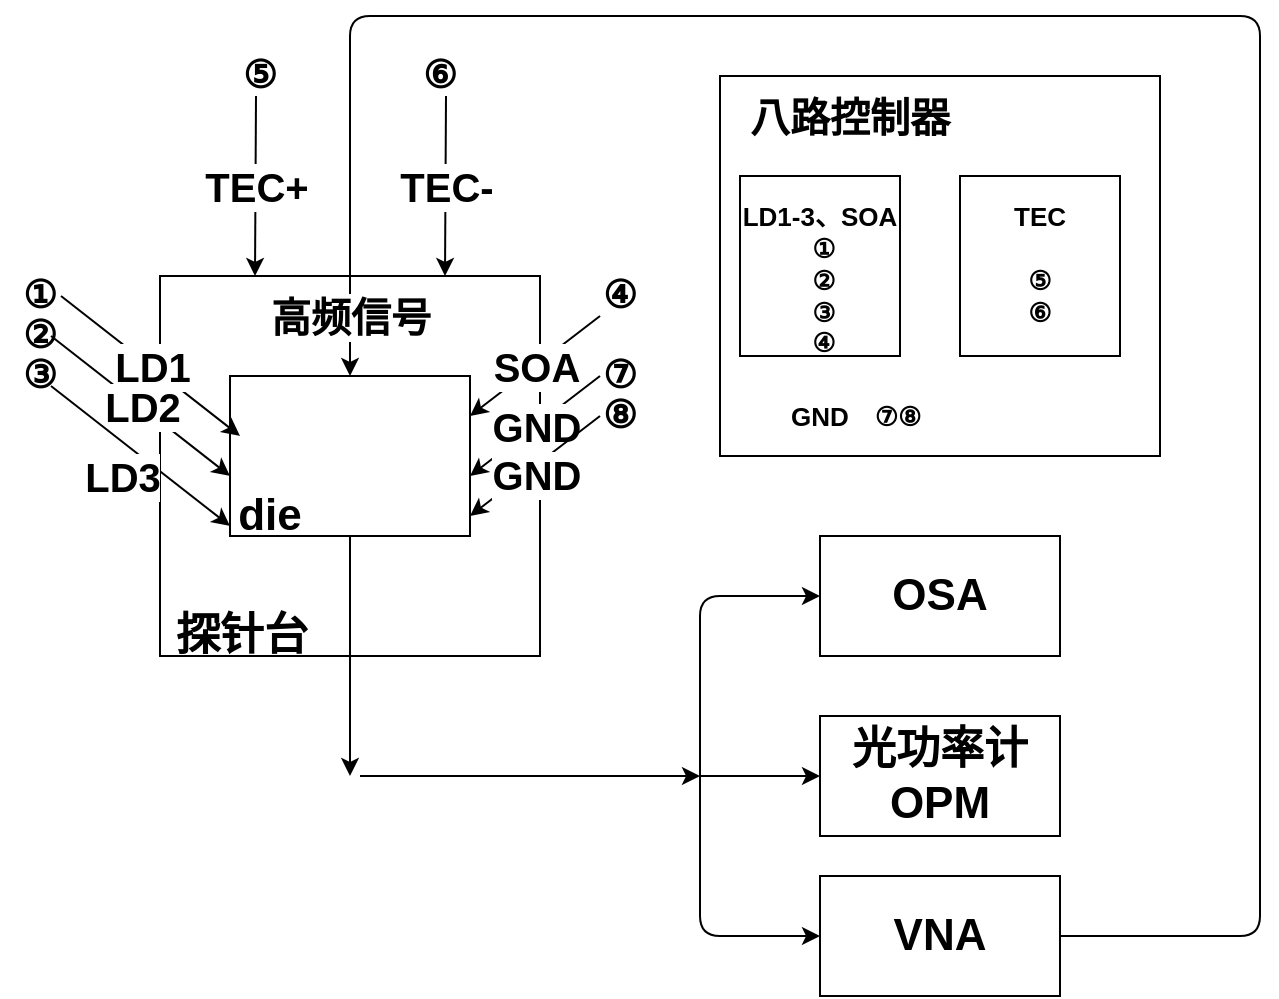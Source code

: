 <mxfile version="14.6.13" type="device"><diagram id="tqKQqHK6E8BovXVPF0nM" name="第 1 页"><mxGraphModel dx="1024" dy="592" grid="1" gridSize="10" guides="1" tooltips="1" connect="1" arrows="1" fold="1" page="1" pageScale="1" pageWidth="827" pageHeight="1169" math="0" shadow="0"><root><mxCell id="0"/><mxCell id="1" parent="0"/><mxCell id="ceBbfPBQd9KPvPMMi_4J-3" value="" style="whiteSpace=wrap;html=1;aspect=fixed;" vertex="1" parent="1"><mxGeometry x="100" y="170" width="190" height="190" as="geometry"/></mxCell><mxCell id="ceBbfPBQd9KPvPMMi_4J-4" value="" style="rounded=0;whiteSpace=wrap;html=1;" vertex="1" parent="1"><mxGeometry x="135" y="220" width="120" height="80" as="geometry"/></mxCell><mxCell id="ceBbfPBQd9KPvPMMi_4J-6" value="&lt;b&gt;&lt;font style=&quot;font-size: 22px&quot;&gt;die&lt;/font&gt;&lt;/b&gt;" style="text;html=1;strokeColor=none;fillColor=none;align=center;verticalAlign=middle;whiteSpace=wrap;rounded=0;" vertex="1" parent="1"><mxGeometry x="135" y="280" width="40" height="20" as="geometry"/></mxCell><mxCell id="ceBbfPBQd9KPvPMMi_4J-7" value="&lt;b&gt;&lt;font style=&quot;font-size: 22px&quot;&gt;探针台&lt;/font&gt;&lt;/b&gt;" style="text;html=1;strokeColor=none;fillColor=none;align=center;verticalAlign=middle;whiteSpace=wrap;rounded=0;" vertex="1" parent="1"><mxGeometry x="100" y="340" width="82" height="20" as="geometry"/></mxCell><mxCell id="ceBbfPBQd9KPvPMMi_4J-8" value="" style="endArrow=classic;html=1;entryX=0.25;entryY=0;entryDx=0;entryDy=0;" edge="1" parent="1" target="ceBbfPBQd9KPvPMMi_4J-3"><mxGeometry relative="1" as="geometry"><mxPoint x="148" y="80" as="sourcePoint"/><mxPoint x="170" y="180" as="targetPoint"/></mxGeometry></mxCell><mxCell id="ceBbfPBQd9KPvPMMi_4J-9" value="&lt;b&gt;&lt;font style=&quot;font-size: 20px&quot;&gt;TEC+&lt;/font&gt;&lt;/b&gt;" style="edgeLabel;resizable=0;html=1;align=center;verticalAlign=middle;" connectable="0" vertex="1" parent="ceBbfPBQd9KPvPMMi_4J-8"><mxGeometry relative="1" as="geometry"/></mxCell><mxCell id="ceBbfPBQd9KPvPMMi_4J-10" value="" style="endArrow=classic;html=1;entryX=0.75;entryY=0;entryDx=0;entryDy=0;" edge="1" parent="1" target="ceBbfPBQd9KPvPMMi_4J-3"><mxGeometry relative="1" as="geometry"><mxPoint x="243" y="80" as="sourcePoint"/><mxPoint x="360" y="70" as="targetPoint"/></mxGeometry></mxCell><mxCell id="ceBbfPBQd9KPvPMMi_4J-11" value="&lt;b&gt;&lt;font style=&quot;font-size: 20px&quot;&gt;TEC-&lt;/font&gt;&lt;/b&gt;" style="edgeLabel;resizable=0;html=1;align=center;verticalAlign=middle;" connectable="0" vertex="1" parent="ceBbfPBQd9KPvPMMi_4J-10"><mxGeometry relative="1" as="geometry"/></mxCell><mxCell id="ceBbfPBQd9KPvPMMi_4J-13" value="" style="endArrow=classic;html=1;" edge="1" parent="1"><mxGeometry relative="1" as="geometry"><mxPoint x="50.5" y="180" as="sourcePoint"/><mxPoint x="140" y="250" as="targetPoint"/></mxGeometry></mxCell><mxCell id="ceBbfPBQd9KPvPMMi_4J-14" value="&lt;b&gt;&lt;font style=&quot;font-size: 20px&quot;&gt;LD1&lt;/font&gt;&lt;/b&gt;" style="edgeLabel;resizable=0;html=1;align=center;verticalAlign=middle;" connectable="0" vertex="1" parent="ceBbfPBQd9KPvPMMi_4J-13"><mxGeometry relative="1" as="geometry"/></mxCell><mxCell id="ceBbfPBQd9KPvPMMi_4J-15" value="" style="endArrow=classic;html=1;" edge="1" parent="1"><mxGeometry relative="1" as="geometry"><mxPoint x="45.5" y="200" as="sourcePoint"/><mxPoint x="135" y="270" as="targetPoint"/></mxGeometry></mxCell><mxCell id="ceBbfPBQd9KPvPMMi_4J-16" value="&lt;b&gt;&lt;font style=&quot;font-size: 20px&quot;&gt;LD2&lt;/font&gt;&lt;/b&gt;" style="edgeLabel;resizable=0;html=1;align=center;verticalAlign=middle;" connectable="0" vertex="1" parent="ceBbfPBQd9KPvPMMi_4J-15"><mxGeometry relative="1" as="geometry"/></mxCell><mxCell id="ceBbfPBQd9KPvPMMi_4J-17" value="" style="endArrow=classic;html=1;" edge="1" parent="1"><mxGeometry relative="1" as="geometry"><mxPoint x="45.5" y="225" as="sourcePoint"/><mxPoint x="135" y="295" as="targetPoint"/></mxGeometry></mxCell><mxCell id="ceBbfPBQd9KPvPMMi_4J-18" value="&lt;b&gt;&lt;font style=&quot;font-size: 20px&quot;&gt;LD3&lt;/font&gt;&lt;/b&gt;" style="edgeLabel;resizable=0;html=1;align=center;verticalAlign=middle;" connectable="0" vertex="1" parent="ceBbfPBQd9KPvPMMi_4J-17"><mxGeometry relative="1" as="geometry"><mxPoint x="-10" y="10" as="offset"/></mxGeometry></mxCell><mxCell id="ceBbfPBQd9KPvPMMi_4J-19" value="" style="endArrow=classic;html=1;entryX=1;entryY=0.25;entryDx=0;entryDy=0;" edge="1" parent="1" target="ceBbfPBQd9KPvPMMi_4J-4"><mxGeometry relative="1" as="geometry"><mxPoint x="320" y="190" as="sourcePoint"/><mxPoint x="389.5" y="250" as="targetPoint"/></mxGeometry></mxCell><mxCell id="ceBbfPBQd9KPvPMMi_4J-20" value="&lt;b&gt;&lt;font style=&quot;font-size: 20px&quot;&gt;SOA&lt;/font&gt;&lt;/b&gt;" style="edgeLabel;resizable=0;html=1;align=center;verticalAlign=middle;" connectable="0" vertex="1" parent="ceBbfPBQd9KPvPMMi_4J-19"><mxGeometry relative="1" as="geometry"/></mxCell><mxCell id="ceBbfPBQd9KPvPMMi_4J-21" value="" style="endArrow=classic;html=1;entryX=1;entryY=0.25;entryDx=0;entryDy=0;" edge="1" parent="1"><mxGeometry relative="1" as="geometry"><mxPoint x="320" y="220" as="sourcePoint"/><mxPoint x="255" y="270" as="targetPoint"/></mxGeometry></mxCell><mxCell id="ceBbfPBQd9KPvPMMi_4J-22" value="&lt;b&gt;&lt;font style=&quot;font-size: 20px&quot;&gt;GND&lt;/font&gt;&lt;/b&gt;" style="edgeLabel;resizable=0;html=1;align=center;verticalAlign=middle;" connectable="0" vertex="1" parent="ceBbfPBQd9KPvPMMi_4J-21"><mxGeometry relative="1" as="geometry"/></mxCell><mxCell id="ceBbfPBQd9KPvPMMi_4J-23" value="" style="endArrow=classic;html=1;entryX=1;entryY=0.25;entryDx=0;entryDy=0;" edge="1" parent="1"><mxGeometry relative="1" as="geometry"><mxPoint x="320" y="240" as="sourcePoint"/><mxPoint x="255" y="290" as="targetPoint"/></mxGeometry></mxCell><mxCell id="ceBbfPBQd9KPvPMMi_4J-24" value="&lt;b&gt;&lt;font style=&quot;font-size: 20px&quot;&gt;GND&lt;/font&gt;&lt;/b&gt;" style="edgeLabel;resizable=0;html=1;align=center;verticalAlign=middle;" connectable="0" vertex="1" parent="ceBbfPBQd9KPvPMMi_4J-23"><mxGeometry relative="1" as="geometry"><mxPoint y="4" as="offset"/></mxGeometry></mxCell><mxCell id="ceBbfPBQd9KPvPMMi_4J-26" value="" style="endArrow=classic;html=1;exitX=0.5;exitY=1;exitDx=0;exitDy=0;" edge="1" parent="1" source="ceBbfPBQd9KPvPMMi_4J-4"><mxGeometry width="50" height="50" relative="1" as="geometry"><mxPoint x="390" y="290" as="sourcePoint"/><mxPoint x="195" y="420" as="targetPoint"/></mxGeometry></mxCell><mxCell id="ceBbfPBQd9KPvPMMi_4J-27" value="" style="endArrow=classic;html=1;" edge="1" parent="1"><mxGeometry width="50" height="50" relative="1" as="geometry"><mxPoint x="200" y="420" as="sourcePoint"/><mxPoint x="370" y="420" as="targetPoint"/></mxGeometry></mxCell><mxCell id="ceBbfPBQd9KPvPMMi_4J-29" value="" style="endArrow=classic;html=1;" edge="1" parent="1"><mxGeometry width="50" height="50" relative="1" as="geometry"><mxPoint x="370" y="420" as="sourcePoint"/><mxPoint x="430" y="330" as="targetPoint"/><Array as="points"><mxPoint x="370" y="330"/></Array></mxGeometry></mxCell><mxCell id="ceBbfPBQd9KPvPMMi_4J-30" value="" style="endArrow=classic;html=1;" edge="1" parent="1"><mxGeometry width="50" height="50" relative="1" as="geometry"><mxPoint x="370" y="420" as="sourcePoint"/><mxPoint x="430" y="500" as="targetPoint"/><Array as="points"><mxPoint x="370" y="500"/></Array></mxGeometry></mxCell><mxCell id="ceBbfPBQd9KPvPMMi_4J-31" value="" style="endArrow=classic;html=1;" edge="1" parent="1"><mxGeometry width="50" height="50" relative="1" as="geometry"><mxPoint x="370" y="420" as="sourcePoint"/><mxPoint x="430" y="420" as="targetPoint"/></mxGeometry></mxCell><mxCell id="ceBbfPBQd9KPvPMMi_4J-33" value="&lt;b&gt;&lt;font style=&quot;font-size: 22px&quot;&gt;OSA&lt;/font&gt;&lt;/b&gt;" style="rounded=0;whiteSpace=wrap;html=1;" vertex="1" parent="1"><mxGeometry x="430" y="300" width="120" height="60" as="geometry"/></mxCell><mxCell id="ceBbfPBQd9KPvPMMi_4J-34" value="&lt;b&gt;&lt;font style=&quot;font-size: 22px&quot;&gt;光功率计OPM&lt;/font&gt;&lt;/b&gt;" style="rounded=0;whiteSpace=wrap;html=1;" vertex="1" parent="1"><mxGeometry x="430" y="390" width="120" height="60" as="geometry"/></mxCell><mxCell id="ceBbfPBQd9KPvPMMi_4J-35" value="&lt;b&gt;&lt;font style=&quot;font-size: 22px&quot;&gt;VNA&lt;/font&gt;&lt;/b&gt;" style="rounded=0;whiteSpace=wrap;html=1;" vertex="1" parent="1"><mxGeometry x="430" y="470" width="120" height="60" as="geometry"/></mxCell><mxCell id="ceBbfPBQd9KPvPMMi_4J-43" value="" style="endArrow=classic;html=1;exitX=1;exitY=0.5;exitDx=0;exitDy=0;entryX=0.5;entryY=0;entryDx=0;entryDy=0;" edge="1" parent="1" source="ceBbfPBQd9KPvPMMi_4J-35" target="ceBbfPBQd9KPvPMMi_4J-4"><mxGeometry relative="1" as="geometry"><mxPoint x="360" y="240" as="sourcePoint"/><mxPoint x="460" y="240" as="targetPoint"/><Array as="points"><mxPoint x="650" y="500"/><mxPoint x="650" y="40"/><mxPoint x="195" y="40"/></Array></mxGeometry></mxCell><mxCell id="ceBbfPBQd9KPvPMMi_4J-45" value="&lt;b&gt;&lt;font style=&quot;font-size: 20px&quot;&gt;高频信号&lt;/font&gt;&lt;/b&gt;" style="edgeLabel;html=1;align=center;verticalAlign=middle;resizable=0;points=[];" vertex="1" connectable="0" parent="ceBbfPBQd9KPvPMMi_4J-43"><mxGeometry x="0.005" y="2" relative="1" as="geometry"><mxPoint x="-415" y="148" as="offset"/></mxGeometry></mxCell><mxCell id="ceBbfPBQd9KPvPMMi_4J-46" value="" style="rounded=0;whiteSpace=wrap;html=1;" vertex="1" parent="1"><mxGeometry x="380" y="70" width="220" height="190" as="geometry"/></mxCell><mxCell id="ceBbfPBQd9KPvPMMi_4J-47" value="&lt;span style=&quot;font-size: 20px&quot;&gt;&lt;b&gt;八路控制器&lt;/b&gt;&lt;/span&gt;" style="text;html=1;strokeColor=none;fillColor=none;align=center;verticalAlign=middle;whiteSpace=wrap;rounded=0;" vertex="1" parent="1"><mxGeometry x="390" y="80" width="110" height="20" as="geometry"/></mxCell><mxCell id="ceBbfPBQd9KPvPMMi_4J-48" value="" style="rounded=0;whiteSpace=wrap;html=1;" vertex="1" parent="1"><mxGeometry x="390" y="120" width="80" height="90" as="geometry"/></mxCell><mxCell id="ceBbfPBQd9KPvPMMi_4J-49" value="LD1-3、SOA" style="text;html=1;strokeColor=none;fillColor=none;align=center;verticalAlign=middle;whiteSpace=wrap;rounded=0;fontStyle=1;fontSize=13;" vertex="1" parent="1"><mxGeometry x="390" y="130" width="80" height="20" as="geometry"/></mxCell><mxCell id="ceBbfPBQd9KPvPMMi_4J-50" value="" style="rounded=0;whiteSpace=wrap;html=1;" vertex="1" parent="1"><mxGeometry x="500" y="120" width="80" height="90" as="geometry"/></mxCell><mxCell id="ceBbfPBQd9KPvPMMi_4J-51" value="TEC" style="text;html=1;strokeColor=none;fillColor=none;align=center;verticalAlign=middle;whiteSpace=wrap;rounded=0;fontStyle=1;fontSize=13;" vertex="1" parent="1"><mxGeometry x="500" y="130" width="80" height="20" as="geometry"/></mxCell><mxCell id="ceBbfPBQd9KPvPMMi_4J-52" value="GND" style="text;html=1;strokeColor=none;fillColor=none;align=center;verticalAlign=middle;whiteSpace=wrap;rounded=0;fontStyle=1;fontSize=13;" vertex="1" parent="1"><mxGeometry x="390" y="230" width="80" height="20" as="geometry"/></mxCell><mxCell id="ceBbfPBQd9KPvPMMi_4J-54" value="①&lt;br style=&quot;font-size: 13px;&quot;&gt;②&lt;br style=&quot;font-size: 13px;&quot;&gt;③&lt;br style=&quot;font-size: 13px;&quot;&gt;④" style="text;html=1;strokeColor=none;fillColor=none;align=center;verticalAlign=middle;whiteSpace=wrap;rounded=0;fontStyle=1;fontSize=13;" vertex="1" parent="1"><mxGeometry x="414" y="150" width="36" height="60" as="geometry"/></mxCell><mxCell id="ceBbfPBQd9KPvPMMi_4J-55" value="⑤&lt;br&gt;⑥" style="text;html=1;strokeColor=none;fillColor=none;align=center;verticalAlign=middle;whiteSpace=wrap;rounded=0;fontStyle=1;fontSize=13;" vertex="1" parent="1"><mxGeometry x="522" y="150" width="36" height="60" as="geometry"/></mxCell><mxCell id="ceBbfPBQd9KPvPMMi_4J-56" value="⑦⑧" style="text;html=1;strokeColor=none;fillColor=none;align=center;verticalAlign=middle;whiteSpace=wrap;rounded=0;fontStyle=1;fontSize=13;" vertex="1" parent="1"><mxGeometry x="438" y="230" width="62" height="20" as="geometry"/></mxCell><mxCell id="ceBbfPBQd9KPvPMMi_4J-58" value="①" style="text;html=1;strokeColor=none;fillColor=none;align=center;verticalAlign=middle;whiteSpace=wrap;rounded=0;fontSize=19;fontStyle=1" vertex="1" parent="1"><mxGeometry x="20" y="170" width="40" height="20" as="geometry"/></mxCell><mxCell id="ceBbfPBQd9KPvPMMi_4J-61" value="②" style="text;html=1;strokeColor=none;fillColor=none;align=center;verticalAlign=middle;whiteSpace=wrap;rounded=0;fontSize=19;fontStyle=1" vertex="1" parent="1"><mxGeometry x="20" y="190" width="40" height="20" as="geometry"/></mxCell><mxCell id="ceBbfPBQd9KPvPMMi_4J-62" value="③" style="text;html=1;strokeColor=none;fillColor=none;align=center;verticalAlign=middle;whiteSpace=wrap;rounded=0;fontSize=19;fontStyle=1" vertex="1" parent="1"><mxGeometry x="20" y="210" width="40" height="20" as="geometry"/></mxCell><mxCell id="ceBbfPBQd9KPvPMMi_4J-66" value="④" style="text;html=1;strokeColor=none;fillColor=none;align=center;verticalAlign=middle;whiteSpace=wrap;rounded=0;fontSize=19;fontStyle=1" vertex="1" parent="1"><mxGeometry x="310" y="170" width="40" height="20" as="geometry"/></mxCell><mxCell id="ceBbfPBQd9KPvPMMi_4J-67" value="⑦" style="text;html=1;strokeColor=none;fillColor=none;align=center;verticalAlign=middle;whiteSpace=wrap;rounded=0;fontSize=19;fontStyle=1" vertex="1" parent="1"><mxGeometry x="310" y="210" width="40" height="20" as="geometry"/></mxCell><mxCell id="ceBbfPBQd9KPvPMMi_4J-68" value="⑧" style="text;html=1;strokeColor=none;fillColor=none;align=center;verticalAlign=middle;whiteSpace=wrap;rounded=0;fontSize=19;fontStyle=1" vertex="1" parent="1"><mxGeometry x="310" y="230" width="40" height="20" as="geometry"/></mxCell><mxCell id="ceBbfPBQd9KPvPMMi_4J-69" value="⑤" style="text;html=1;strokeColor=none;fillColor=none;align=center;verticalAlign=middle;whiteSpace=wrap;rounded=0;fontSize=19;fontStyle=1" vertex="1" parent="1"><mxGeometry x="130" y="60" width="40" height="20" as="geometry"/></mxCell><mxCell id="ceBbfPBQd9KPvPMMi_4J-70" value="⑥" style="text;html=1;strokeColor=none;fillColor=none;align=center;verticalAlign=middle;whiteSpace=wrap;rounded=0;fontSize=19;fontStyle=1" vertex="1" parent="1"><mxGeometry x="220" y="60" width="40" height="20" as="geometry"/></mxCell></root></mxGraphModel></diagram></mxfile>